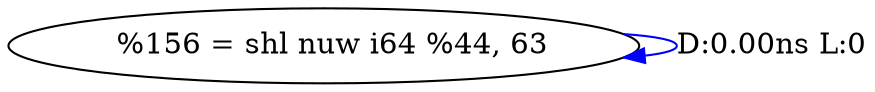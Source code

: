 digraph {
Node0x330c640[label="  %156 = shl nuw i64 %44, 63"];
Node0x330c640 -> Node0x330c640[label="D:0.00ns L:0",color=blue];
}
